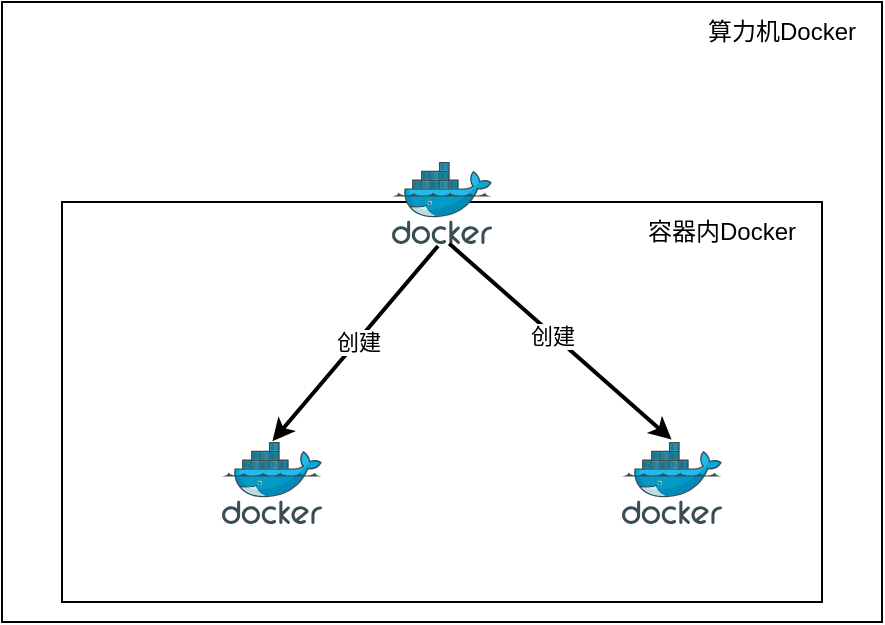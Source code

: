 <mxfile version="20.5.3" type="github">
  <diagram id="b-EEYo4kAYbu4iYK6ga9" name="第 1 页">
    <mxGraphModel dx="570" dy="308" grid="1" gridSize="10" guides="1" tooltips="1" connect="1" arrows="1" fold="1" page="1" pageScale="1" pageWidth="827" pageHeight="1169" math="0" shadow="0">
      <root>
        <mxCell id="0" />
        <mxCell id="1" parent="0" />
        <mxCell id="Fv9OrbehqFrxujfttZ6U-3" value="" style="rounded=0;whiteSpace=wrap;html=1;" vertex="1" parent="1">
          <mxGeometry x="40" y="40" width="440" height="310" as="geometry" />
        </mxCell>
        <mxCell id="Fv9OrbehqFrxujfttZ6U-4" value="算力机Docker" style="text;html=1;strokeColor=none;fillColor=none;align=center;verticalAlign=middle;whiteSpace=wrap;rounded=0;" vertex="1" parent="1">
          <mxGeometry x="380" y="40" width="100" height="30" as="geometry" />
        </mxCell>
        <mxCell id="Fv9OrbehqFrxujfttZ6U-5" value="" style="rounded=0;whiteSpace=wrap;html=1;" vertex="1" parent="1">
          <mxGeometry x="70" y="140" width="380" height="200" as="geometry" />
        </mxCell>
        <mxCell id="Fv9OrbehqFrxujfttZ6U-6" value="" style="sketch=0;aspect=fixed;html=1;points=[];align=center;image;fontSize=12;image=img/lib/mscae/Docker.svg;" vertex="1" parent="1">
          <mxGeometry x="235" y="120" width="50" height="41" as="geometry" />
        </mxCell>
        <mxCell id="Fv9OrbehqFrxujfttZ6U-12" value="容器内Docker" style="text;html=1;strokeColor=none;fillColor=none;align=center;verticalAlign=middle;whiteSpace=wrap;rounded=0;" vertex="1" parent="1">
          <mxGeometry x="350" y="140" width="100" height="30" as="geometry" />
        </mxCell>
        <mxCell id="Fv9OrbehqFrxujfttZ6U-13" value="" style="sketch=0;aspect=fixed;html=1;points=[];align=center;image;fontSize=12;image=img/lib/mscae/Docker.svg;" vertex="1" parent="1">
          <mxGeometry x="350" y="260" width="50" height="41" as="geometry" />
        </mxCell>
        <mxCell id="Fv9OrbehqFrxujfttZ6U-14" value="" style="sketch=0;aspect=fixed;html=1;points=[];align=center;image;fontSize=12;image=img/lib/mscae/Docker.svg;" vertex="1" parent="1">
          <mxGeometry x="150" y="260" width="50" height="41" as="geometry" />
        </mxCell>
        <mxCell id="Fv9OrbehqFrxujfttZ6U-17" value="" style="endArrow=classic;html=1;rounded=1;strokeWidth=2;startSize=5;endSize=5;fillColor=#0D0D0D;exitX=0.46;exitY=1.024;exitDx=0;exitDy=0;exitPerimeter=0;entryX=0.504;entryY=-0.01;entryDx=0;entryDy=0;entryPerimeter=0;" edge="1" parent="1" source="Fv9OrbehqFrxujfttZ6U-6" target="Fv9OrbehqFrxujfttZ6U-14">
          <mxGeometry width="50" height="50" relative="1" as="geometry">
            <mxPoint x="220" y="230" as="sourcePoint" />
            <mxPoint x="270" y="180" as="targetPoint" />
          </mxGeometry>
        </mxCell>
        <mxCell id="Fv9OrbehqFrxujfttZ6U-19" value="创建" style="edgeLabel;html=1;align=center;verticalAlign=middle;resizable=0;points=[];" vertex="1" connectable="0" parent="Fv9OrbehqFrxujfttZ6U-17">
          <mxGeometry x="-0.024" relative="1" as="geometry">
            <mxPoint as="offset" />
          </mxGeometry>
        </mxCell>
        <mxCell id="Fv9OrbehqFrxujfttZ6U-18" value="" style="endArrow=classic;html=1;rounded=1;strokeWidth=2;startSize=5;endSize=5;fillColor=#0D0D0D;entryX=0.496;entryY=-0.029;entryDx=0;entryDy=0;entryPerimeter=0;exitX=0.572;exitY=0.995;exitDx=0;exitDy=0;exitPerimeter=0;" edge="1" parent="1" source="Fv9OrbehqFrxujfttZ6U-6" target="Fv9OrbehqFrxujfttZ6U-13">
          <mxGeometry width="50" height="50" relative="1" as="geometry">
            <mxPoint x="270" y="160" as="sourcePoint" />
            <mxPoint x="199.357" y="270" as="targetPoint" />
          </mxGeometry>
        </mxCell>
        <mxCell id="Fv9OrbehqFrxujfttZ6U-20" value="创建" style="edgeLabel;html=1;align=center;verticalAlign=middle;resizable=0;points=[];" vertex="1" connectable="0" parent="Fv9OrbehqFrxujfttZ6U-18">
          <mxGeometry x="-0.071" y="-1" relative="1" as="geometry">
            <mxPoint as="offset" />
          </mxGeometry>
        </mxCell>
      </root>
    </mxGraphModel>
  </diagram>
</mxfile>
